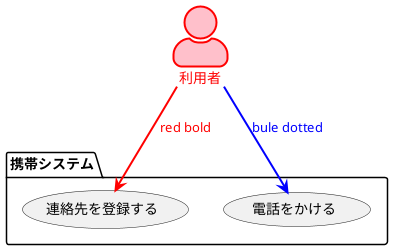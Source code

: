 @startuml ユースケース図
skinparam actorStyle awesome
' left to right direction
利用者 #pink;line:red;line.bold;text:red
package 携帯システム {
usecase 連絡先を登録する
usecase 電話をかける
}
利用者 --> 連絡先を登録する #line:red;line.bold;text:red  : red bold
利用者 --> 電話をかける #line:blue;line.bold;text:blue  : bule dotted
@enduml